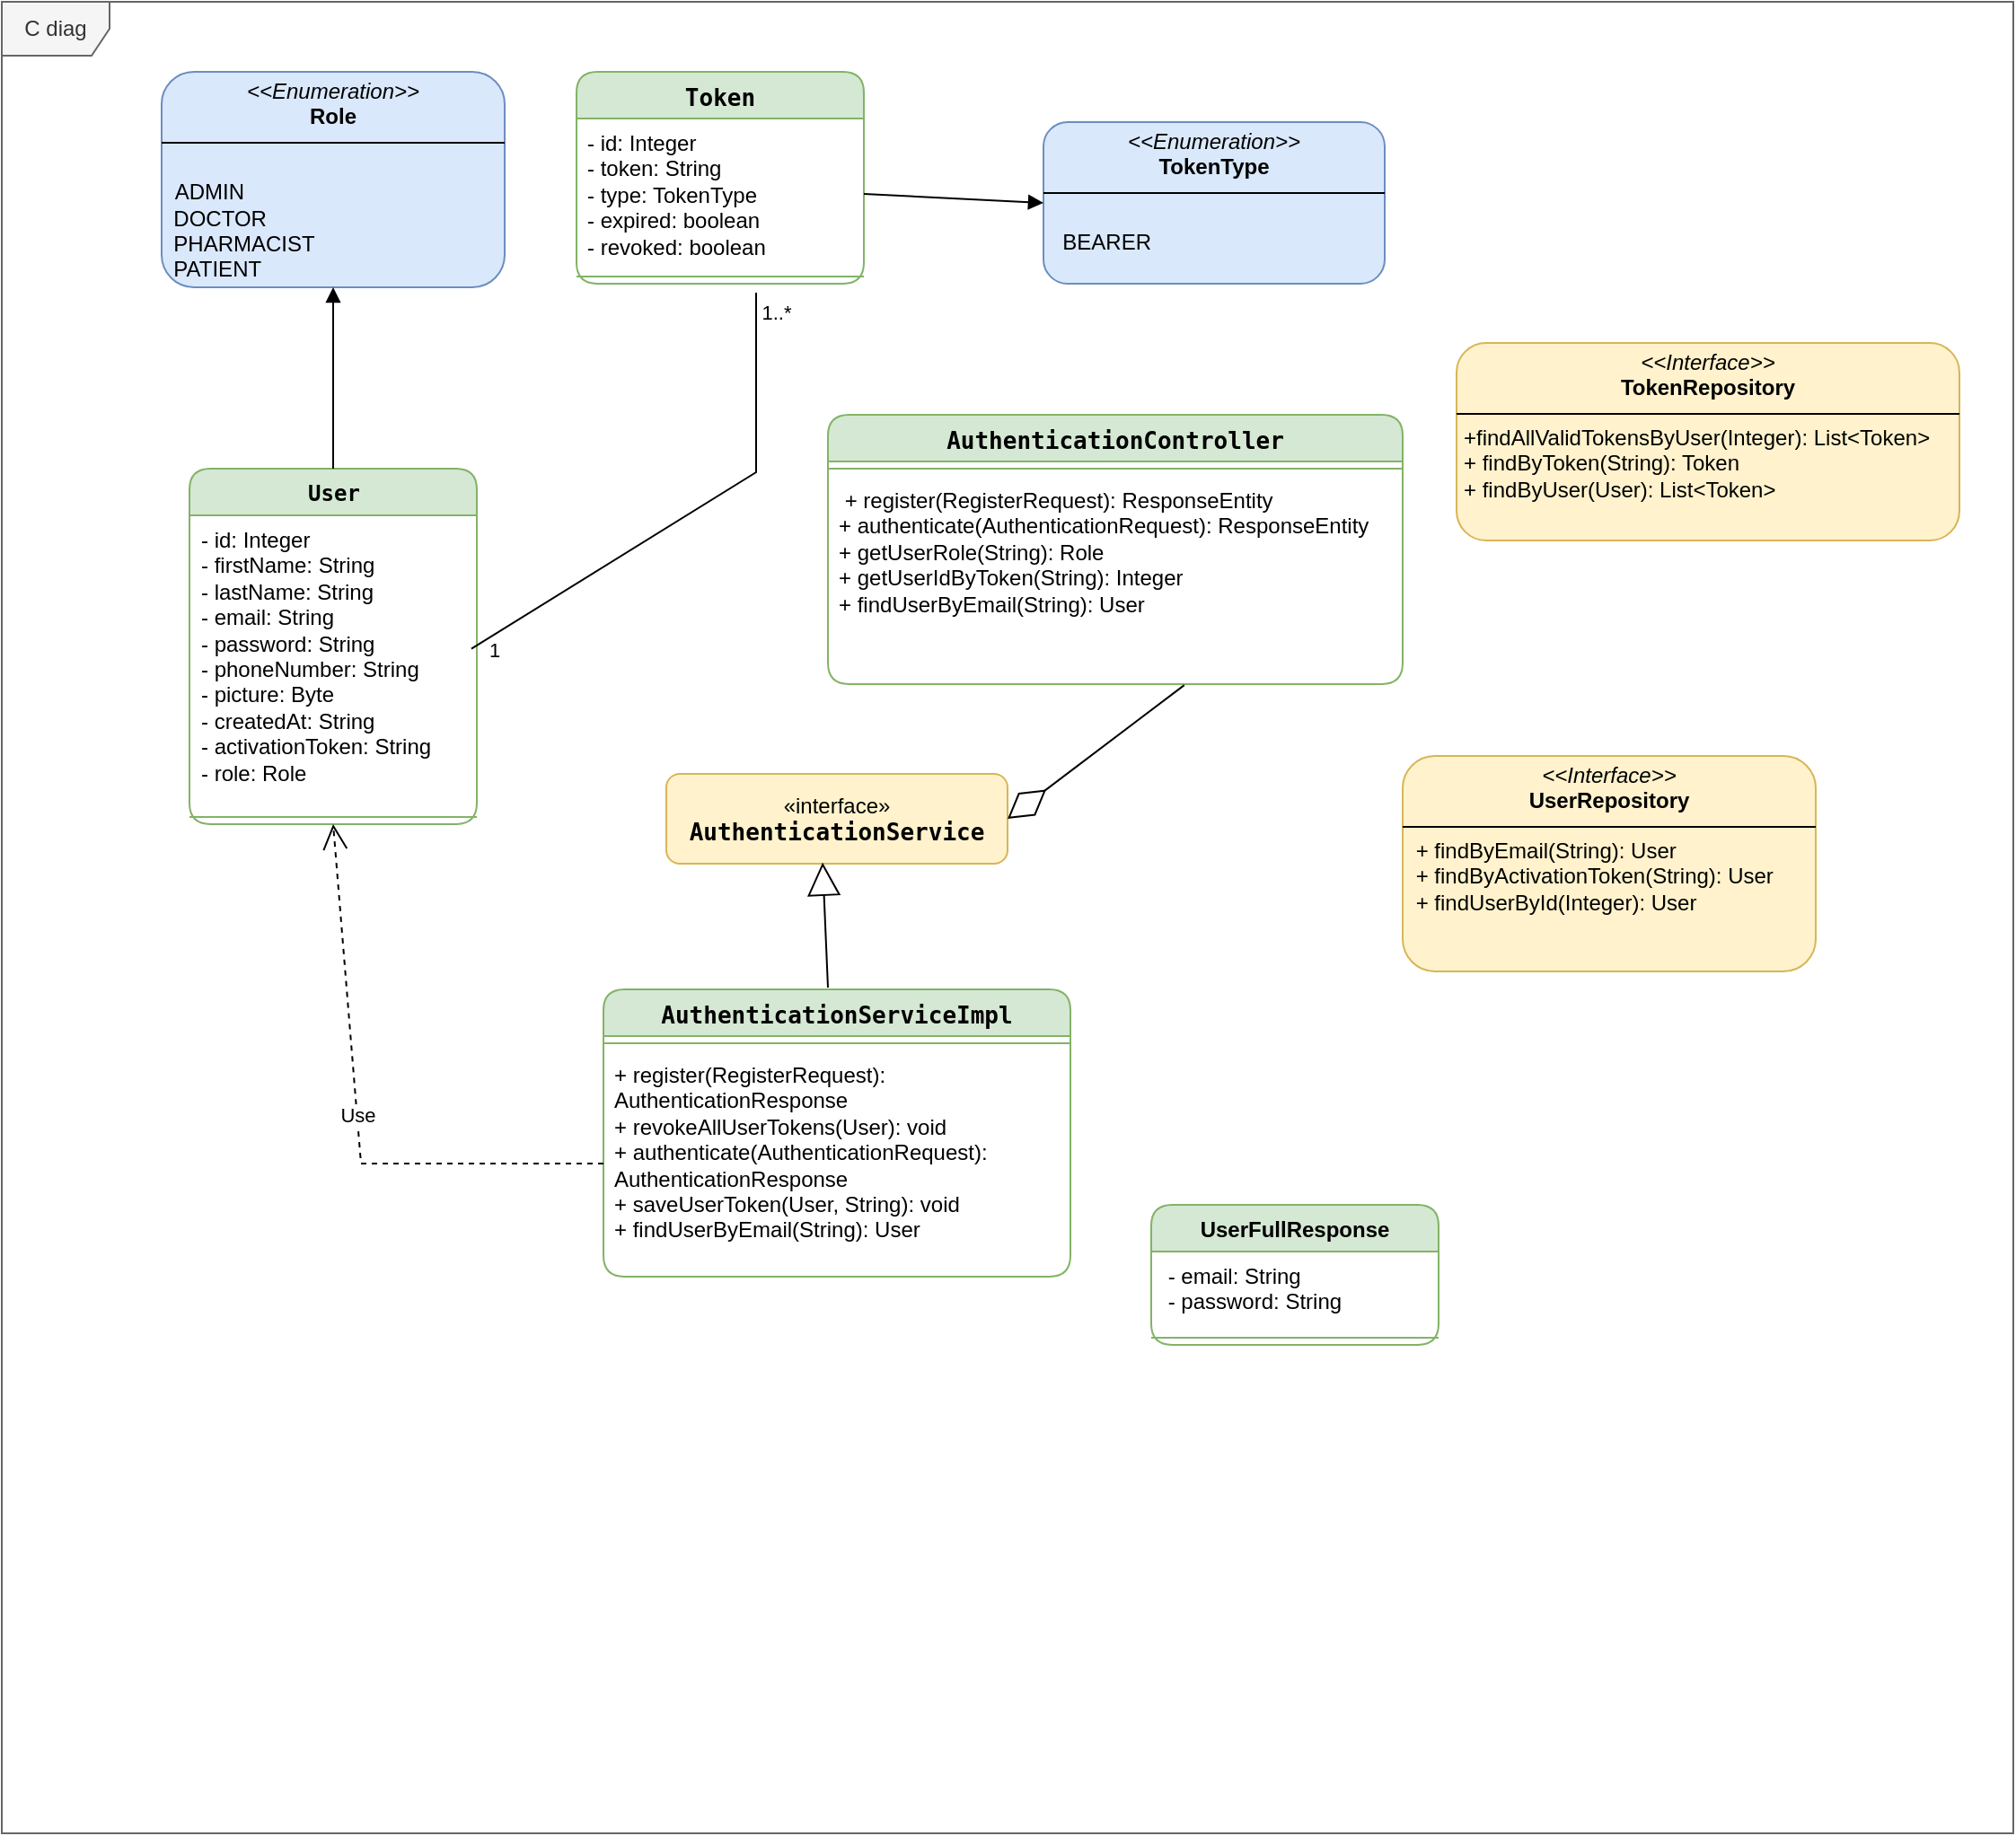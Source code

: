 <mxfile version="26.1.0">
  <diagram id="C5RBs43oDa-KdzZeNtuy" name="Page-1">
    <mxGraphModel dx="1310" dy="253" grid="1" gridSize="10" guides="1" tooltips="1" connect="1" arrows="1" fold="1" page="0" pageScale="1" pageWidth="827" pageHeight="1169" math="0" shadow="0">
      <root>
        <mxCell id="WIyWlLk6GJQsqaUBKTNV-0" />
        <mxCell id="WIyWlLk6GJQsqaUBKTNV-1" parent="WIyWlLk6GJQsqaUBKTNV-0" />
        <mxCell id="Zau8Gw6IWbLaPKP8eXfR-0" value="&lt;span style=&quot;font-family: monospace; text-align: left;&quot;&gt;User&lt;/span&gt;" style="swimlane;fontStyle=1;align=center;verticalAlign=top;childLayout=stackLayout;horizontal=1;startSize=26;horizontalStack=0;resizeParent=1;resizeParentMax=0;resizeLast=0;collapsible=1;marginBottom=0;whiteSpace=wrap;html=1;fillColor=#d5e8d4;strokeColor=#82b366;rounded=1;" vertex="1" parent="WIyWlLk6GJQsqaUBKTNV-1">
          <mxGeometry x="225.5" y="780" width="160" height="198" as="geometry">
            <mxRectangle x="100" y="110" width="70" height="30" as="alternateBounds" />
          </mxGeometry>
        </mxCell>
        <mxCell id="Zau8Gw6IWbLaPKP8eXfR-1" value="- id: Integer&lt;br/&gt;  - firstName: String&lt;br/&gt;  - lastName: String&lt;br/&gt;  - email: String&lt;br/&gt;  - password: String&lt;br/&gt;  - phoneNumber: String&lt;br/&gt;  - picture: Byte&lt;br/&gt;  - createdAt: String&lt;br/&gt;  - activationToken: String&lt;br/&gt;  - role: Role" style="text;strokeColor=none;fillColor=none;align=left;verticalAlign=top;spacingLeft=4;spacingRight=4;overflow=hidden;rotatable=0;points=[[0,0.5],[1,0.5]];portConstraint=eastwest;whiteSpace=wrap;html=1;rounded=1;" vertex="1" parent="Zau8Gw6IWbLaPKP8eXfR-0">
          <mxGeometry y="26" width="160" height="164" as="geometry" />
        </mxCell>
        <mxCell id="Zau8Gw6IWbLaPKP8eXfR-2" value="" style="line;strokeWidth=1;fillColor=none;align=left;verticalAlign=middle;spacingTop=-1;spacingLeft=3;spacingRight=3;rotatable=0;labelPosition=right;points=[];portConstraint=eastwest;strokeColor=inherit;rounded=1;" vertex="1" parent="Zau8Gw6IWbLaPKP8eXfR-0">
          <mxGeometry y="190" width="160" height="8" as="geometry" />
        </mxCell>
        <mxCell id="Zau8Gw6IWbLaPKP8eXfR-3" value="&lt;span style=&quot;font-family: monospace; font-size: medium; text-align: left;&quot;&gt;AuthenticationServiceImpl&lt;/span&gt;" style="swimlane;fontStyle=1;align=center;verticalAlign=top;childLayout=stackLayout;horizontal=1;startSize=26;horizontalStack=0;resizeParent=1;resizeParentMax=0;resizeLast=0;collapsible=1;marginBottom=0;whiteSpace=wrap;html=1;rounded=1;fillColor=#d5e8d4;strokeColor=#82b366;" vertex="1" parent="WIyWlLk6GJQsqaUBKTNV-1">
          <mxGeometry x="456" y="1070" width="260" height="160" as="geometry" />
        </mxCell>
        <mxCell id="Zau8Gw6IWbLaPKP8eXfR-4" value="" style="line;strokeWidth=1;fillColor=none;align=left;verticalAlign=middle;spacingTop=-1;spacingLeft=3;spacingRight=3;rotatable=0;labelPosition=right;points=[];portConstraint=eastwest;strokeColor=inherit;rounded=1;" vertex="1" parent="Zau8Gw6IWbLaPKP8eXfR-3">
          <mxGeometry y="26" width="260" height="8" as="geometry" />
        </mxCell>
        <mxCell id="Zau8Gw6IWbLaPKP8eXfR-5" value="+ register(RegisterRequest): AuthenticationResponse&lt;br/&gt;  + revokeAllUserTokens(User): void&lt;br/&gt;  + authenticate(AuthenticationRequest): AuthenticationResponse&lt;br/&gt;  + saveUserToken(User, String): void&lt;br/&gt;  + findUserByEmail(String): User" style="text;strokeColor=none;fillColor=none;align=left;verticalAlign=top;spacingLeft=4;spacingRight=4;overflow=hidden;rotatable=0;points=[[0,0.5],[1,0.5]];portConstraint=eastwest;whiteSpace=wrap;html=1;rounded=1;" vertex="1" parent="Zau8Gw6IWbLaPKP8eXfR-3">
          <mxGeometry y="34" width="260" height="126" as="geometry" />
        </mxCell>
        <mxCell id="Zau8Gw6IWbLaPKP8eXfR-6" value="&lt;span style=&quot;font-family: monospace; font-size: medium; text-align: left;&quot;&gt;Token&lt;/span&gt;" style="swimlane;fontStyle=1;align=center;verticalAlign=top;childLayout=stackLayout;horizontal=1;startSize=26;horizontalStack=0;resizeParent=1;resizeParentMax=0;resizeLast=0;collapsible=1;marginBottom=0;whiteSpace=wrap;html=1;fillColor=#d5e8d4;strokeColor=#82b366;rounded=1;" vertex="1" parent="WIyWlLk6GJQsqaUBKTNV-1">
          <mxGeometry x="441" y="559" width="160" height="118" as="geometry">
            <mxRectangle x="340" y="150" width="80" height="30" as="alternateBounds" />
          </mxGeometry>
        </mxCell>
        <mxCell id="Zau8Gw6IWbLaPKP8eXfR-7" value="- id: Integer&lt;br&gt;  - token: String&lt;br&gt;  - type: TokenType&lt;br&gt;  - expired: boolean&lt;div&gt;- revoked: boolean&amp;nbsp;&lt;/div&gt;" style="text;strokeColor=none;fillColor=none;align=left;verticalAlign=top;spacingLeft=4;spacingRight=4;overflow=hidden;rotatable=0;points=[[0,0.5],[1,0.5]];portConstraint=eastwest;whiteSpace=wrap;html=1;rounded=1;" vertex="1" parent="Zau8Gw6IWbLaPKP8eXfR-6">
          <mxGeometry y="26" width="160" height="84" as="geometry" />
        </mxCell>
        <mxCell id="Zau8Gw6IWbLaPKP8eXfR-8" value="" style="line;strokeWidth=1;fillColor=none;align=left;verticalAlign=middle;spacingTop=-1;spacingLeft=3;spacingRight=3;rotatable=0;labelPosition=right;points=[];portConstraint=eastwest;strokeColor=inherit;rounded=1;" vertex="1" parent="Zau8Gw6IWbLaPKP8eXfR-6">
          <mxGeometry y="110" width="160" height="8" as="geometry" />
        </mxCell>
        <mxCell id="Zau8Gw6IWbLaPKP8eXfR-9" value="&lt;span style=&quot;font-family: monospace; font-size: medium; text-align: left;&quot;&gt;AuthenticationController&lt;/span&gt;" style="swimlane;fontStyle=1;align=center;verticalAlign=top;childLayout=stackLayout;horizontal=1;startSize=26;horizontalStack=0;resizeParent=1;resizeParentMax=0;resizeLast=0;collapsible=1;marginBottom=0;whiteSpace=wrap;html=1;rounded=1;fillColor=#d5e8d4;strokeColor=#82b366;" vertex="1" parent="WIyWlLk6GJQsqaUBKTNV-1">
          <mxGeometry x="581" y="750" width="320" height="150" as="geometry" />
        </mxCell>
        <mxCell id="Zau8Gw6IWbLaPKP8eXfR-10" value="" style="line;strokeWidth=1;fillColor=none;align=left;verticalAlign=middle;spacingTop=-1;spacingLeft=3;spacingRight=3;rotatable=0;labelPosition=right;points=[];portConstraint=eastwest;strokeColor=inherit;rounded=1;" vertex="1" parent="Zau8Gw6IWbLaPKP8eXfR-9">
          <mxGeometry y="26" width="320" height="8" as="geometry" />
        </mxCell>
        <mxCell id="Zau8Gw6IWbLaPKP8eXfR-11" value="&amp;nbsp;+ register(RegisterRequest): ResponseEntity&lt;br&gt;  + authenticate(AuthenticationRequest): ResponseEntity&lt;br&gt;  + getUserRole(String): Role&lt;br&gt;  + getUserIdByToken(String): Integer&lt;br&gt;  + findUserByEmail(String): User&lt;div&gt;&lt;br/&gt;&lt;/div&gt;" style="text;strokeColor=none;fillColor=none;align=left;verticalAlign=top;spacingLeft=4;spacingRight=4;overflow=hidden;rotatable=0;points=[[0,0.5],[1,0.5]];portConstraint=eastwest;whiteSpace=wrap;html=1;rounded=1;" vertex="1" parent="Zau8Gw6IWbLaPKP8eXfR-9">
          <mxGeometry y="34" width="320" height="116" as="geometry" />
        </mxCell>
        <mxCell id="Zau8Gw6IWbLaPKP8eXfR-12" value="UserFullResponse" style="swimlane;fontStyle=1;align=center;verticalAlign=top;childLayout=stackLayout;horizontal=1;startSize=26;horizontalStack=0;resizeParent=1;resizeParentMax=0;resizeLast=0;collapsible=1;marginBottom=0;whiteSpace=wrap;html=1;fillColor=#d5e8d4;strokeColor=#82b366;rounded=1;" vertex="1" parent="WIyWlLk6GJQsqaUBKTNV-1">
          <mxGeometry x="761" y="1190" width="160" height="78" as="geometry" />
        </mxCell>
        <mxCell id="Zau8Gw6IWbLaPKP8eXfR-13" value="&amp;nbsp;- email: String&lt;div&gt;&amp;nbsp;- password: String&lt;/div&gt;" style="text;align=left;verticalAlign=top;spacingLeft=4;spacingRight=4;overflow=hidden;rotatable=0;points=[[0,0.5],[1,0.5]];portConstraint=eastwest;whiteSpace=wrap;html=1;rounded=1;" vertex="1" parent="Zau8Gw6IWbLaPKP8eXfR-12">
          <mxGeometry y="26" width="160" height="44" as="geometry" />
        </mxCell>
        <mxCell id="Zau8Gw6IWbLaPKP8eXfR-14" value="" style="line;strokeWidth=1;fillColor=none;align=left;verticalAlign=middle;spacingTop=-1;spacingLeft=3;spacingRight=3;rotatable=0;labelPosition=right;points=[];portConstraint=eastwest;strokeColor=inherit;rounded=1;" vertex="1" parent="Zau8Gw6IWbLaPKP8eXfR-12">
          <mxGeometry y="70" width="160" height="8" as="geometry" />
        </mxCell>
        <mxCell id="Zau8Gw6IWbLaPKP8eXfR-15" value="&lt;p style=&quot;margin:0px;margin-top:4px;text-align:center;&quot;&gt;&lt;i&gt;&amp;lt;&amp;lt;Enumeration&amp;gt;&amp;gt;&lt;/i&gt;&lt;br&gt;&lt;b&gt;TokenType&lt;/b&gt;&lt;/p&gt;&lt;hr size=&quot;1&quot; style=&quot;border-style:solid;&quot;&gt;&lt;p style=&quot;margin:0px;margin-left:4px;&quot;&gt;&lt;br&gt;&lt;/p&gt;&lt;p style=&quot;margin:0px;margin-left:4px;&quot;&gt;&amp;nbsp; BEARER&lt;/p&gt;" style="verticalAlign=top;align=left;overflow=fill;html=1;whiteSpace=wrap;fillColor=#dae8fc;strokeColor=#6c8ebf;rounded=1;" vertex="1" parent="WIyWlLk6GJQsqaUBKTNV-1">
          <mxGeometry x="701" y="587" width="190" height="90" as="geometry" />
        </mxCell>
        <mxCell id="Zau8Gw6IWbLaPKP8eXfR-16" value="«interface»&lt;br&gt;&lt;span style=&quot;font-family: monospace; font-size: medium; font-weight: 700; text-align: left;&quot;&gt;AuthenticationService&lt;/span&gt;" style="html=1;whiteSpace=wrap;fillColor=#fff2cc;strokeColor=#d6b656;rounded=1;" vertex="1" parent="WIyWlLk6GJQsqaUBKTNV-1">
          <mxGeometry x="491" y="950" width="190" height="50" as="geometry" />
        </mxCell>
        <mxCell id="Zau8Gw6IWbLaPKP8eXfR-17" value="&lt;p style=&quot;margin:0px;margin-top:4px;text-align:center;&quot;&gt;&lt;i&gt;&amp;lt;&amp;lt;Enumeration&amp;gt;&amp;gt;&lt;/i&gt;&lt;br&gt;&lt;b&gt;Role&lt;/b&gt;&lt;/p&gt;&lt;hr size=&quot;1&quot; style=&quot;border-style:solid;&quot;&gt;&lt;p style=&quot;margin:0px;margin-left:4px;&quot;&gt;&lt;br&gt;&lt;/p&gt;&lt;p style=&quot;margin:0px;margin-left:4px;&quot;&gt;&amp;nbsp;ADMIN&lt;span style=&quot;background-color: transparent; color: light-dark(rgb(0, 0, 0), rgb(255, 255, 255));&quot;&gt;&amp;nbsp;&lt;/span&gt;&lt;/p&gt;&lt;div&gt;&amp;nbsp; DOCTOR&lt;/div&gt;&lt;div&gt;&amp;nbsp; PHARMACIST&lt;/div&gt;&lt;div&gt;&amp;nbsp; PATIENT&lt;/div&gt;" style="verticalAlign=top;align=left;overflow=fill;html=1;whiteSpace=wrap;fillColor=#dae8fc;strokeColor=#6c8ebf;rounded=1;" vertex="1" parent="WIyWlLk6GJQsqaUBKTNV-1">
          <mxGeometry x="210" y="559" width="191" height="120" as="geometry" />
        </mxCell>
        <mxCell id="Zau8Gw6IWbLaPKP8eXfR-18" value="&lt;p style=&quot;margin:0px;margin-top:4px;text-align:center;&quot;&gt;&lt;i&gt;&amp;lt;&amp;lt;Interface&amp;gt;&amp;gt;&lt;/i&gt;&lt;br&gt;&lt;b&gt;UserRepository&lt;/b&gt;&lt;/p&gt;&lt;hr size=&quot;1&quot; style=&quot;border-style:solid;&quot;&gt;&lt;p style=&quot;margin:0px;margin-left:4px;&quot;&gt;&lt;span style=&quot;background-color: transparent; color: light-dark(rgb(0, 0, 0), rgb(255, 255, 255));&quot;&gt;&amp;nbsp;+ findByEmail(String): User&lt;/span&gt;&lt;/p&gt;&lt;p style=&quot;margin:0px;margin-left:4px;&quot;&gt;&amp;nbsp;+ findByActivationToken(String): User&lt;br&gt;&amp;nbsp;+ findUserById(Integer): User&lt;/p&gt;" style="verticalAlign=top;align=left;overflow=fill;html=1;whiteSpace=wrap;fillColor=#fff2cc;strokeColor=#d6b656;rounded=1;" vertex="1" parent="WIyWlLk6GJQsqaUBKTNV-1">
          <mxGeometry x="901" y="940" width="230" height="120" as="geometry" />
        </mxCell>
        <mxCell id="Zau8Gw6IWbLaPKP8eXfR-19" value="&lt;p style=&quot;margin:0px;margin-top:4px;text-align:center;&quot;&gt;&lt;i&gt;&amp;lt;&amp;lt;Interface&amp;gt;&amp;gt;&lt;/i&gt;&lt;br&gt;&lt;b&gt;TokenRepository&lt;/b&gt;&lt;/p&gt;&lt;hr size=&quot;1&quot; style=&quot;border-style:solid;&quot;&gt;&lt;p style=&quot;margin:0px;margin-left:4px;&quot;&gt;&lt;span style=&quot;background-color: transparent; color: light-dark(rgb(0, 0, 0), rgb(255, 255, 255));&quot;&gt;+findAllValidTokensByUser(Integer): List&amp;lt;Token&amp;gt;&lt;/span&gt;&lt;/p&gt;&lt;p style=&quot;margin:0px;margin-left:4px;&quot;&gt;+ findByToken(String): Token&lt;br&gt;+ findByUser(User): List&amp;lt;Token&amp;gt;&lt;/p&gt;" style="verticalAlign=top;align=left;overflow=fill;html=1;whiteSpace=wrap;fillColor=#fff2cc;strokeColor=#d6b656;rounded=1;" vertex="1" parent="WIyWlLk6GJQsqaUBKTNV-1">
          <mxGeometry x="931" y="710" width="280" height="110" as="geometry" />
        </mxCell>
        <mxCell id="Zau8Gw6IWbLaPKP8eXfR-20" value="" style="html=1;verticalAlign=bottom;endArrow=block;curved=0;rounded=0;exitX=0.5;exitY=0;exitDx=0;exitDy=0;entryX=0.5;entryY=1;entryDx=0;entryDy=0;" edge="1" parent="WIyWlLk6GJQsqaUBKTNV-1" source="Zau8Gw6IWbLaPKP8eXfR-0" target="Zau8Gw6IWbLaPKP8eXfR-17">
          <mxGeometry width="80" relative="1" as="geometry">
            <mxPoint x="211" y="850" as="sourcePoint" />
            <mxPoint x="121" y="696" as="targetPoint" />
            <Array as="points" />
          </mxGeometry>
        </mxCell>
        <mxCell id="Zau8Gw6IWbLaPKP8eXfR-21" value="" style="endArrow=none;html=1;rounded=0;exitX=0.981;exitY=0.453;exitDx=0;exitDy=0;exitPerimeter=0;entryX=0.5;entryY=1;entryDx=0;entryDy=0;" edge="1" parent="WIyWlLk6GJQsqaUBKTNV-1" source="Zau8Gw6IWbLaPKP8eXfR-1">
          <mxGeometry width="50" height="50" relative="1" as="geometry">
            <mxPoint x="701" y="790" as="sourcePoint" />
            <mxPoint x="541" y="682.0" as="targetPoint" />
            <Array as="points">
              <mxPoint x="541" y="782" />
            </Array>
          </mxGeometry>
        </mxCell>
        <mxCell id="Zau8Gw6IWbLaPKP8eXfR-22" value="1" style="edgeLabel;html=1;align=center;verticalAlign=middle;resizable=0;points=[];" vertex="1" connectable="0" parent="Zau8Gw6IWbLaPKP8eXfR-21">
          <mxGeometry x="-0.242" y="1" relative="1" as="geometry">
            <mxPoint x="-79" y="58" as="offset" />
          </mxGeometry>
        </mxCell>
        <mxCell id="Zau8Gw6IWbLaPKP8eXfR-23" value="1..*" style="edgeLabel;html=1;align=center;verticalAlign=middle;resizable=0;points=[];" vertex="1" connectable="0" parent="Zau8Gw6IWbLaPKP8eXfR-21">
          <mxGeometry x="0.891" y="3" relative="1" as="geometry">
            <mxPoint x="14" y="-5" as="offset" />
          </mxGeometry>
        </mxCell>
        <mxCell id="Zau8Gw6IWbLaPKP8eXfR-24" value="" style="html=1;verticalAlign=bottom;endArrow=block;curved=0;rounded=0;entryX=0;entryY=0.5;entryDx=0;entryDy=0;exitX=1;exitY=0.5;exitDx=0;exitDy=0;" edge="1" parent="WIyWlLk6GJQsqaUBKTNV-1" source="Zau8Gw6IWbLaPKP8eXfR-7" target="Zau8Gw6IWbLaPKP8eXfR-15">
          <mxGeometry width="80" relative="1" as="geometry">
            <mxPoint x="681" y="720" as="sourcePoint" />
            <mxPoint x="505" y="682" as="targetPoint" />
            <Array as="points" />
          </mxGeometry>
        </mxCell>
        <mxCell id="Zau8Gw6IWbLaPKP8eXfR-25" value="" style="endArrow=diamondThin;endFill=0;endSize=24;html=1;rounded=0;entryX=1;entryY=0.5;entryDx=0;entryDy=0;exitX=0.62;exitY=1.005;exitDx=0;exitDy=0;exitPerimeter=0;" edge="1" parent="WIyWlLk6GJQsqaUBKTNV-1" source="Zau8Gw6IWbLaPKP8eXfR-11" target="Zau8Gw6IWbLaPKP8eXfR-16">
          <mxGeometry width="160" relative="1" as="geometry">
            <mxPoint x="531" y="960" as="sourcePoint" />
            <mxPoint x="691" y="960" as="targetPoint" />
          </mxGeometry>
        </mxCell>
        <mxCell id="Zau8Gw6IWbLaPKP8eXfR-26" value="Use" style="endArrow=open;endSize=12;dashed=1;html=1;rounded=0;exitX=0;exitY=0.5;exitDx=0;exitDy=0;entryX=0.5;entryY=1;entryDx=0;entryDy=0;" edge="1" parent="WIyWlLk6GJQsqaUBKTNV-1" source="Zau8Gw6IWbLaPKP8eXfR-5" target="Zau8Gw6IWbLaPKP8eXfR-0">
          <mxGeometry width="160" relative="1" as="geometry">
            <mxPoint x="441" y="1090" as="sourcePoint" />
            <mxPoint x="601" y="1090" as="targetPoint" />
            <Array as="points">
              <mxPoint x="321" y="1167" />
            </Array>
          </mxGeometry>
        </mxCell>
        <mxCell id="Zau8Gw6IWbLaPKP8eXfR-27" value="" style="endArrow=block;endSize=16;endFill=0;html=1;rounded=0;entryX=0.458;entryY=0.987;entryDx=0;entryDy=0;entryPerimeter=0;" edge="1" parent="WIyWlLk6GJQsqaUBKTNV-1" target="Zau8Gw6IWbLaPKP8eXfR-16">
          <mxGeometry width="160" relative="1" as="geometry">
            <mxPoint x="581" y="1069" as="sourcePoint" />
            <mxPoint x="651" y="1010" as="targetPoint" />
          </mxGeometry>
        </mxCell>
        <mxCell id="Zau8Gw6IWbLaPKP8eXfR-28" value="C diag" style="shape=umlFrame;whiteSpace=wrap;html=1;pointerEvents=0;fillColor=#f5f5f5;strokeColor=#666666;fontColor=#333333;" vertex="1" parent="WIyWlLk6GJQsqaUBKTNV-1">
          <mxGeometry x="121" y="520" width="1120" height="1020" as="geometry" />
        </mxCell>
      </root>
    </mxGraphModel>
  </diagram>
</mxfile>
